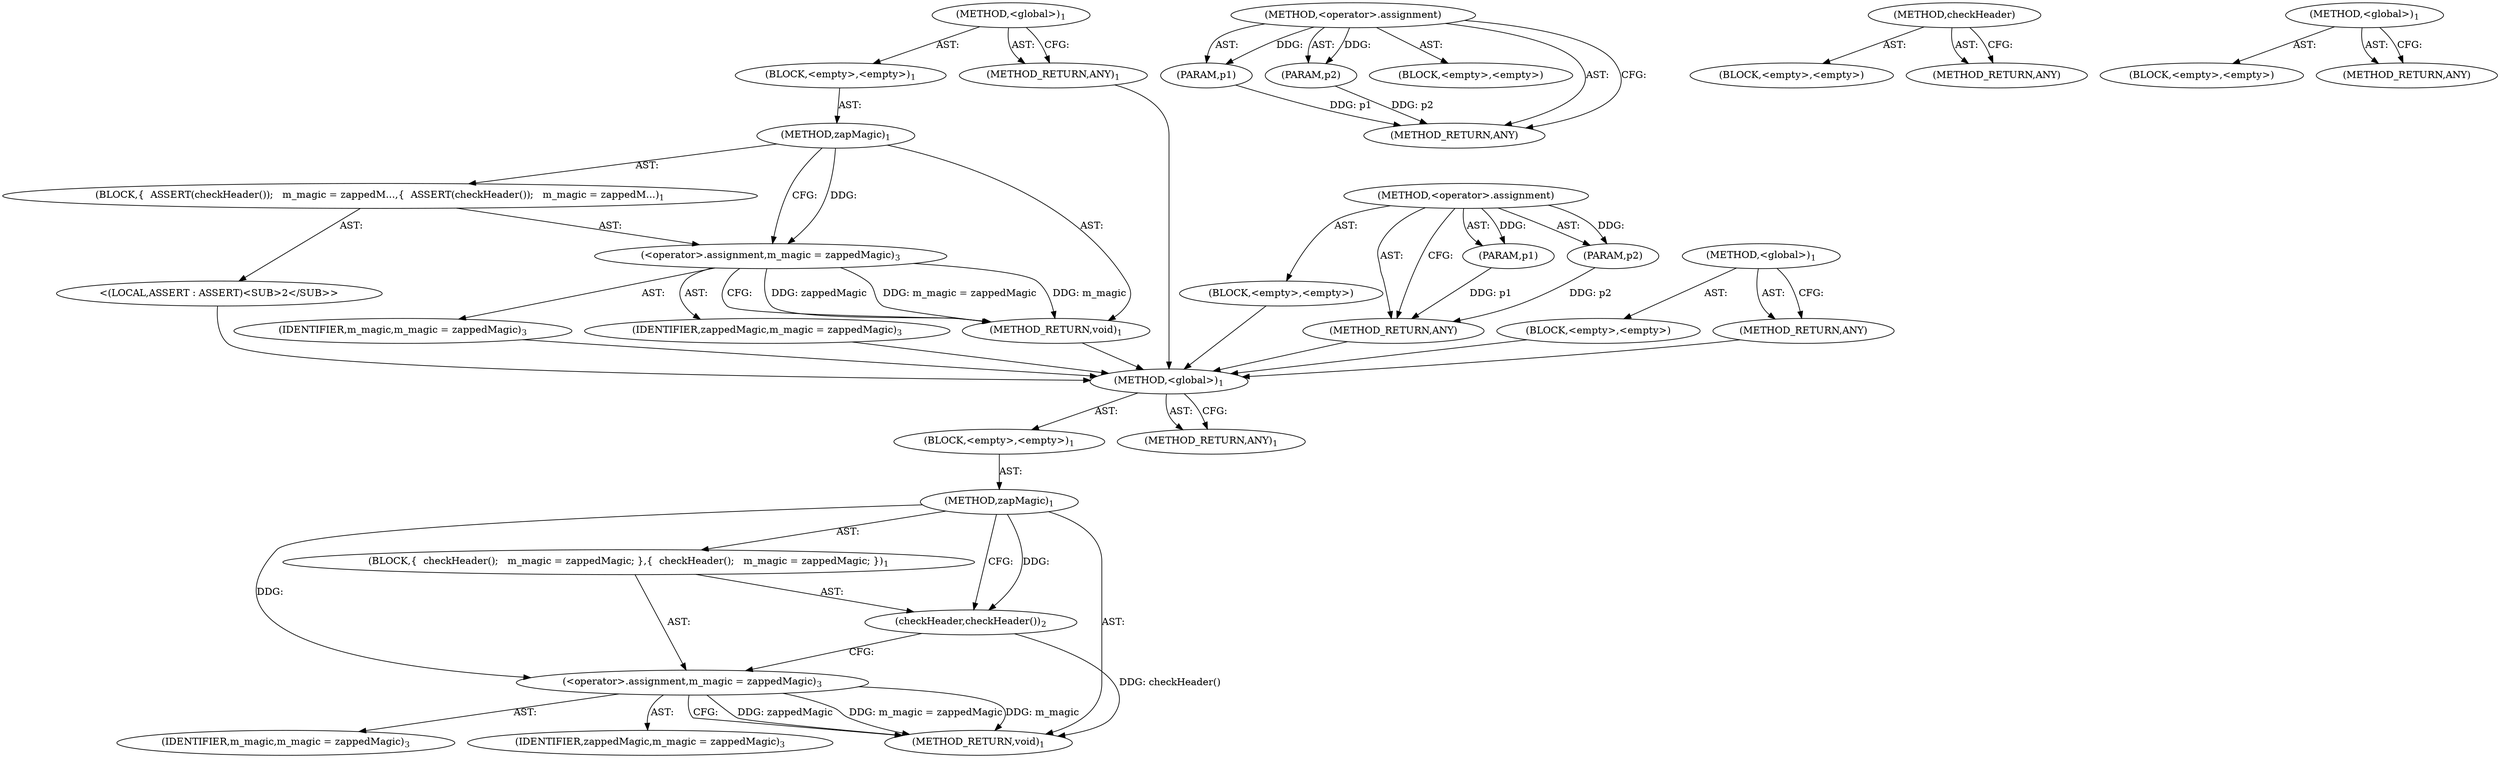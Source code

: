 digraph "&lt;global&gt;" {
vulnerable_6 [label=<(METHOD,&lt;global&gt;)<SUB>1</SUB>>];
vulnerable_7 [label=<(BLOCK,&lt;empty&gt;,&lt;empty&gt;)<SUB>1</SUB>>];
vulnerable_8 [label=<(METHOD,zapMagic)<SUB>1</SUB>>];
vulnerable_9 [label=<(BLOCK,{
  ASSERT(checkHeader());
   m_magic = zappedM...,{
  ASSERT(checkHeader());
   m_magic = zappedM...)<SUB>1</SUB>>];
vulnerable_10 [label="<(LOCAL,ASSERT : ASSERT)<SUB>2</SUB>>"];
vulnerable_11 [label=<(&lt;operator&gt;.assignment,m_magic = zappedMagic)<SUB>3</SUB>>];
vulnerable_12 [label=<(IDENTIFIER,m_magic,m_magic = zappedMagic)<SUB>3</SUB>>];
vulnerable_13 [label=<(IDENTIFIER,zappedMagic,m_magic = zappedMagic)<SUB>3</SUB>>];
vulnerable_14 [label=<(METHOD_RETURN,void)<SUB>1</SUB>>];
vulnerable_16 [label=<(METHOD_RETURN,ANY)<SUB>1</SUB>>];
vulnerable_31 [label=<(METHOD,&lt;operator&gt;.assignment)>];
vulnerable_32 [label=<(PARAM,p1)>];
vulnerable_33 [label=<(PARAM,p2)>];
vulnerable_34 [label=<(BLOCK,&lt;empty&gt;,&lt;empty&gt;)>];
vulnerable_35 [label=<(METHOD_RETURN,ANY)>];
vulnerable_25 [label=<(METHOD,&lt;global&gt;)<SUB>1</SUB>>];
vulnerable_26 [label=<(BLOCK,&lt;empty&gt;,&lt;empty&gt;)>];
vulnerable_27 [label=<(METHOD_RETURN,ANY)>];
fixed_6 [label=<(METHOD,&lt;global&gt;)<SUB>1</SUB>>];
fixed_7 [label=<(BLOCK,&lt;empty&gt;,&lt;empty&gt;)<SUB>1</SUB>>];
fixed_8 [label=<(METHOD,zapMagic)<SUB>1</SUB>>];
fixed_9 [label=<(BLOCK,{
  checkHeader();
   m_magic = zappedMagic;
 },{
  checkHeader();
   m_magic = zappedMagic;
 })<SUB>1</SUB>>];
fixed_10 [label=<(checkHeader,checkHeader())<SUB>2</SUB>>];
fixed_11 [label=<(&lt;operator&gt;.assignment,m_magic = zappedMagic)<SUB>3</SUB>>];
fixed_12 [label=<(IDENTIFIER,m_magic,m_magic = zappedMagic)<SUB>3</SUB>>];
fixed_13 [label=<(IDENTIFIER,zappedMagic,m_magic = zappedMagic)<SUB>3</SUB>>];
fixed_14 [label=<(METHOD_RETURN,void)<SUB>1</SUB>>];
fixed_16 [label=<(METHOD_RETURN,ANY)<SUB>1</SUB>>];
fixed_32 [label=<(METHOD,&lt;operator&gt;.assignment)>];
fixed_33 [label=<(PARAM,p1)>];
fixed_34 [label=<(PARAM,p2)>];
fixed_35 [label=<(BLOCK,&lt;empty&gt;,&lt;empty&gt;)>];
fixed_36 [label=<(METHOD_RETURN,ANY)>];
fixed_29 [label=<(METHOD,checkHeader)>];
fixed_30 [label=<(BLOCK,&lt;empty&gt;,&lt;empty&gt;)>];
fixed_31 [label=<(METHOD_RETURN,ANY)>];
fixed_23 [label=<(METHOD,&lt;global&gt;)<SUB>1</SUB>>];
fixed_24 [label=<(BLOCK,&lt;empty&gt;,&lt;empty&gt;)>];
fixed_25 [label=<(METHOD_RETURN,ANY)>];
vulnerable_6 -> vulnerable_7  [key=0, label="AST: "];
vulnerable_6 -> vulnerable_16  [key=0, label="AST: "];
vulnerable_6 -> vulnerable_16  [key=1, label="CFG: "];
vulnerable_7 -> vulnerable_8  [key=0, label="AST: "];
vulnerable_8 -> vulnerable_9  [key=0, label="AST: "];
vulnerable_8 -> vulnerable_14  [key=0, label="AST: "];
vulnerable_8 -> vulnerable_11  [key=0, label="CFG: "];
vulnerable_8 -> vulnerable_11  [key=1, label="DDG: "];
vulnerable_9 -> vulnerable_10  [key=0, label="AST: "];
vulnerable_9 -> vulnerable_11  [key=0, label="AST: "];
vulnerable_10 -> fixed_6  [key=0];
vulnerable_11 -> vulnerable_12  [key=0, label="AST: "];
vulnerable_11 -> vulnerable_13  [key=0, label="AST: "];
vulnerable_11 -> vulnerable_14  [key=0, label="CFG: "];
vulnerable_11 -> vulnerable_14  [key=1, label="DDG: zappedMagic"];
vulnerable_11 -> vulnerable_14  [key=2, label="DDG: m_magic = zappedMagic"];
vulnerable_11 -> vulnerable_14  [key=3, label="DDG: m_magic"];
vulnerable_12 -> fixed_6  [key=0];
vulnerable_13 -> fixed_6  [key=0];
vulnerable_14 -> fixed_6  [key=0];
vulnerable_16 -> fixed_6  [key=0];
vulnerable_31 -> vulnerable_32  [key=0, label="AST: "];
vulnerable_31 -> vulnerable_32  [key=1, label="DDG: "];
vulnerable_31 -> vulnerable_34  [key=0, label="AST: "];
vulnerable_31 -> vulnerable_33  [key=0, label="AST: "];
vulnerable_31 -> vulnerable_33  [key=1, label="DDG: "];
vulnerable_31 -> vulnerable_35  [key=0, label="AST: "];
vulnerable_31 -> vulnerable_35  [key=1, label="CFG: "];
vulnerable_32 -> vulnerable_35  [key=0, label="DDG: p1"];
vulnerable_33 -> vulnerable_35  [key=0, label="DDG: p2"];
vulnerable_34 -> fixed_6  [key=0];
vulnerable_35 -> fixed_6  [key=0];
vulnerable_25 -> vulnerable_26  [key=0, label="AST: "];
vulnerable_25 -> vulnerable_27  [key=0, label="AST: "];
vulnerable_25 -> vulnerable_27  [key=1, label="CFG: "];
vulnerable_26 -> fixed_6  [key=0];
vulnerable_27 -> fixed_6  [key=0];
fixed_6 -> fixed_7  [key=0, label="AST: "];
fixed_6 -> fixed_16  [key=0, label="AST: "];
fixed_6 -> fixed_16  [key=1, label="CFG: "];
fixed_7 -> fixed_8  [key=0, label="AST: "];
fixed_8 -> fixed_9  [key=0, label="AST: "];
fixed_8 -> fixed_14  [key=0, label="AST: "];
fixed_8 -> fixed_10  [key=0, label="CFG: "];
fixed_8 -> fixed_10  [key=1, label="DDG: "];
fixed_8 -> fixed_11  [key=0, label="DDG: "];
fixed_9 -> fixed_10  [key=0, label="AST: "];
fixed_9 -> fixed_11  [key=0, label="AST: "];
fixed_10 -> fixed_11  [key=0, label="CFG: "];
fixed_10 -> fixed_14  [key=0, label="DDG: checkHeader()"];
fixed_11 -> fixed_12  [key=0, label="AST: "];
fixed_11 -> fixed_13  [key=0, label="AST: "];
fixed_11 -> fixed_14  [key=0, label="CFG: "];
fixed_11 -> fixed_14  [key=1, label="DDG: zappedMagic"];
fixed_11 -> fixed_14  [key=2, label="DDG: m_magic = zappedMagic"];
fixed_11 -> fixed_14  [key=3, label="DDG: m_magic"];
fixed_32 -> fixed_33  [key=0, label="AST: "];
fixed_32 -> fixed_33  [key=1, label="DDG: "];
fixed_32 -> fixed_35  [key=0, label="AST: "];
fixed_32 -> fixed_34  [key=0, label="AST: "];
fixed_32 -> fixed_34  [key=1, label="DDG: "];
fixed_32 -> fixed_36  [key=0, label="AST: "];
fixed_32 -> fixed_36  [key=1, label="CFG: "];
fixed_33 -> fixed_36  [key=0, label="DDG: p1"];
fixed_34 -> fixed_36  [key=0, label="DDG: p2"];
fixed_29 -> fixed_30  [key=0, label="AST: "];
fixed_29 -> fixed_31  [key=0, label="AST: "];
fixed_29 -> fixed_31  [key=1, label="CFG: "];
fixed_23 -> fixed_24  [key=0, label="AST: "];
fixed_23 -> fixed_25  [key=0, label="AST: "];
fixed_23 -> fixed_25  [key=1, label="CFG: "];
}

